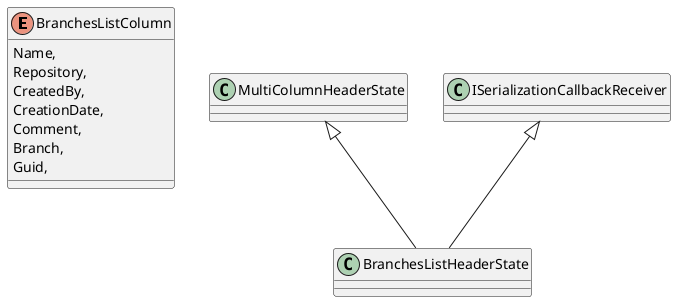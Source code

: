 @startuml
enum BranchesListColumn {
    Name,
    Repository,
    CreatedBy,
    CreationDate,
    Comment,
    Branch,
    Guid,
}
class BranchesListHeaderState {
}
MultiColumnHeaderState <|-- BranchesListHeaderState
ISerializationCallbackReceiver <|-- BranchesListHeaderState
@enduml
